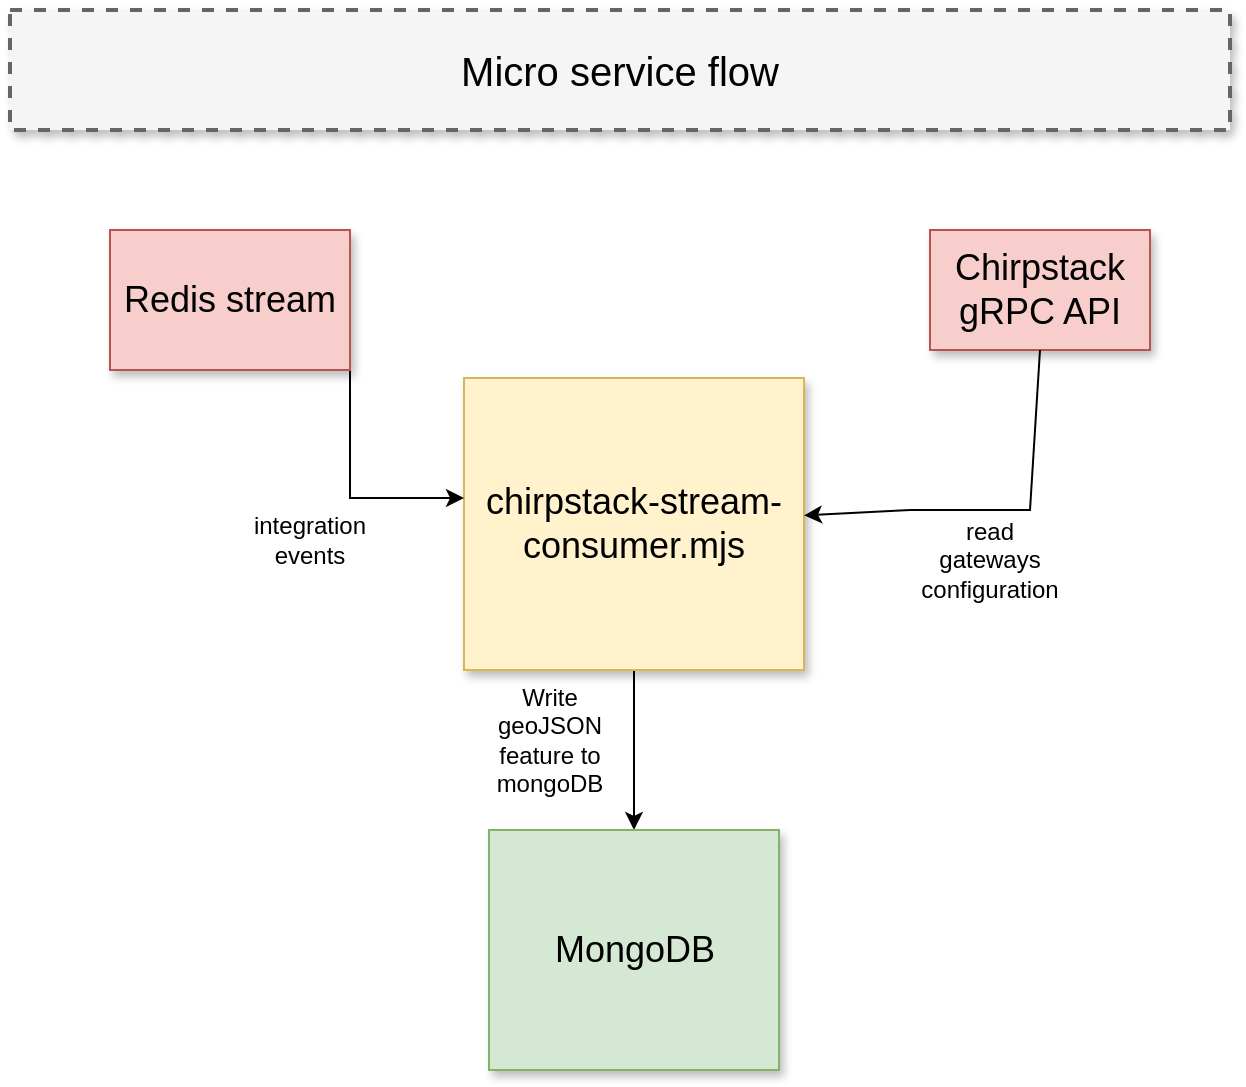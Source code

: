 <mxfile version="24.2.3" type="device">
  <diagram name="Page-1" id="90a13364-a465-7bf4-72fc-28e22215d7a0">
    <mxGraphModel dx="1274" dy="711" grid="1" gridSize="10" guides="1" tooltips="1" connect="1" arrows="1" fold="1" page="1" pageScale="1.5" pageWidth="1169" pageHeight="826" background="none" math="0" shadow="0">
      <root>
        <mxCell id="0" style=";html=1;" />
        <mxCell id="1" style=";html=1;" parent="0" />
        <mxCell id="3a17f1ce550125da-1" value="Micro service flow" style="whiteSpace=wrap;html=1;shadow=1;fontSize=20;fillColor=#f5f5f5;strokeColor=#666666;strokeWidth=2;dashed=1;" parent="1" vertex="1">
          <mxGeometry x="560" y="270" width="610" height="60" as="geometry" />
        </mxCell>
        <mxCell id="fXlA2Ts_H0RBrJPiindA-3" style="edgeStyle=orthogonalEdgeStyle;rounded=0;orthogonalLoop=1;jettySize=auto;html=1;exitX=0.5;exitY=1;exitDx=0;exitDy=0;" edge="1" parent="1" source="3a17f1ce550125da-2" target="3a17f1ce550125da-10">
          <mxGeometry relative="1" as="geometry" />
        </mxCell>
        <mxCell id="3a17f1ce550125da-2" value="chirpstack-stream-consumer.mjs" style="whiteSpace=wrap;html=1;shadow=1;fontSize=18;fillColor=#fff2cc;strokeColor=#d6b656;" parent="1" vertex="1">
          <mxGeometry x="787" y="454" width="170" height="146" as="geometry" />
        </mxCell>
        <mxCell id="3a17f1ce550125da-4" value="&lt;div&gt;Chirpstack&lt;/div&gt;&lt;div&gt;gRPC API&lt;br&gt;&lt;/div&gt;" style="whiteSpace=wrap;html=1;shadow=1;fontSize=18;fillColor=#f8cecc;strokeColor=#b85450;" parent="1" vertex="1">
          <mxGeometry x="1020" y="380" width="110" height="60" as="geometry" />
        </mxCell>
        <mxCell id="3a17f1ce550125da-20" style="edgeStyle=elbowEdgeStyle;rounded=0;html=1;startArrow=none;startFill=0;jettySize=auto;orthogonalLoop=1;fontSize=18;elbow=vertical;exitX=1;exitY=0.5;exitDx=0;exitDy=0;" parent="1" source="3a17f1ce550125da-8" target="3a17f1ce550125da-2" edge="1">
          <mxGeometry relative="1" as="geometry">
            <Array as="points">
              <mxPoint x="757" y="514" />
            </Array>
          </mxGeometry>
        </mxCell>
        <mxCell id="3a17f1ce550125da-8" value="Redis stream" style="whiteSpace=wrap;html=1;shadow=1;fontSize=18;fillColor=#f8cecc;strokeColor=#b85450;" parent="1" vertex="1">
          <mxGeometry x="610" y="380" width="120" height="70" as="geometry" />
        </mxCell>
        <mxCell id="3a17f1ce550125da-10" value="MongoDB" style="whiteSpace=wrap;html=1;shadow=1;fontSize=18;fillColor=#d5e8d4;strokeColor=#82b366;" parent="1" vertex="1">
          <mxGeometry x="799.5" y="680" width="145" height="120" as="geometry" />
        </mxCell>
        <mxCell id="fXlA2Ts_H0RBrJPiindA-1" value="" style="endArrow=classic;html=1;rounded=0;exitX=0.5;exitY=1;exitDx=0;exitDy=0;" edge="1" parent="1" source="3a17f1ce550125da-4" target="3a17f1ce550125da-2">
          <mxGeometry width="50" height="50" relative="1" as="geometry">
            <mxPoint x="630" y="650" as="sourcePoint" />
            <mxPoint x="970" y="520" as="targetPoint" />
            <Array as="points">
              <mxPoint x="1070" y="520" />
              <mxPoint x="1010" y="520" />
            </Array>
          </mxGeometry>
        </mxCell>
        <mxCell id="fXlA2Ts_H0RBrJPiindA-4" value="&lt;div&gt;integration &lt;br&gt;&lt;/div&gt;&lt;div&gt;events&lt;br&gt;&lt;/div&gt;" style="text;html=1;align=center;verticalAlign=middle;whiteSpace=wrap;rounded=0;" vertex="1" parent="1">
          <mxGeometry x="680" y="520" width="60" height="30" as="geometry" />
        </mxCell>
        <mxCell id="fXlA2Ts_H0RBrJPiindA-5" value="read gateways configuration" style="text;html=1;align=center;verticalAlign=middle;whiteSpace=wrap;rounded=0;" vertex="1" parent="1">
          <mxGeometry x="1020" y="530" width="60" height="30" as="geometry" />
        </mxCell>
        <mxCell id="fXlA2Ts_H0RBrJPiindA-6" value="Write geoJSON feature to mongoDB " style="text;html=1;align=center;verticalAlign=middle;whiteSpace=wrap;rounded=0;" vertex="1" parent="1">
          <mxGeometry x="799.5" y="620" width="60" height="30" as="geometry" />
        </mxCell>
      </root>
    </mxGraphModel>
  </diagram>
</mxfile>
